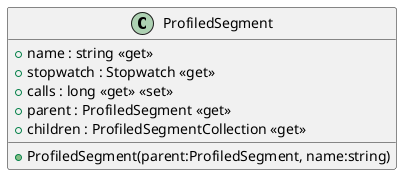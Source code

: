 @startuml
class ProfiledSegment {
    + ProfiledSegment(parent:ProfiledSegment, name:string)
    + name : string <<get>>
    + stopwatch : Stopwatch <<get>>
    + calls : long <<get>> <<set>>
    + parent : ProfiledSegment <<get>>
    + children : ProfiledSegmentCollection <<get>>
}
@enduml

